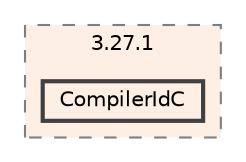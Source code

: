 digraph "build/CMakeFiles/3.27.1/CompilerIdC"
{
 // LATEX_PDF_SIZE
  bgcolor="transparent";
  edge [fontname=Helvetica,fontsize=10,labelfontname=Helvetica,labelfontsize=10];
  node [fontname=Helvetica,fontsize=10,shape=box,height=0.2,width=0.4];
  compound=true
  subgraph clusterdir_5cd4f81e0bc14d3f12ceebadde01af93 {
    graph [ bgcolor="#feefe5", pencolor="grey50", label="3.27.1", fontname=Helvetica,fontsize=10 style="filled,dashed", URL="dir_5cd4f81e0bc14d3f12ceebadde01af93.html",tooltip=""]
  dir_e1c7d4adc4bdcfa75e9f2765c9e710d7 [label="CompilerIdC", fillcolor="#feefe5", color="grey25", style="filled,bold", URL="dir_e1c7d4adc4bdcfa75e9f2765c9e710d7.html",tooltip=""];
  }
}

